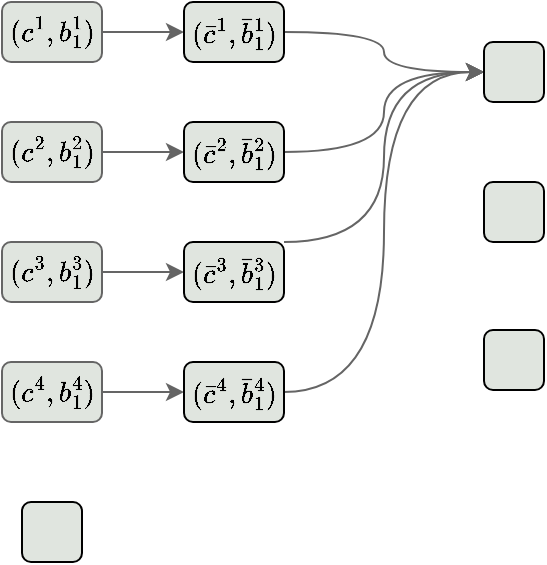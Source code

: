 <mxfile version="15.9.4" type="github">
  <diagram id="36f2195yq7t4ANF0NbtL" name="Page-1">
    <mxGraphModel dx="946" dy="645" grid="1" gridSize="10" guides="1" tooltips="1" connect="1" arrows="1" fold="1" page="1" pageScale="1" pageWidth="1169" pageHeight="827" math="1" shadow="0">
      <root>
        <mxCell id="0" />
        <mxCell id="1" parent="0" />
        <mxCell id="O5KaG1Pcih45Ifli_OOs-18" value="" style="edgeStyle=orthogonalEdgeStyle;rounded=0;orthogonalLoop=1;jettySize=auto;html=1;strokeColor=#656565;" edge="1" parent="1" source="O5KaG1Pcih45Ifli_OOs-1" target="O5KaG1Pcih45Ifli_OOs-14">
          <mxGeometry relative="1" as="geometry" />
        </mxCell>
        <mxCell id="O5KaG1Pcih45Ifli_OOs-1" value="&lt;span style=&quot;color: rgb(0 , 0 , 0)&quot;&gt;$$(c^4, b^4_1)$$&lt;/span&gt;" style="rounded=1;whiteSpace=wrap;html=1;fillColor=#E0E5DF;strokeColor=#656565;fontColor=#1D3557;" vertex="1" parent="1">
          <mxGeometry x="219" y="430" width="50" height="30" as="geometry" />
        </mxCell>
        <mxCell id="O5KaG1Pcih45Ifli_OOs-17" value="" style="edgeStyle=orthogonalEdgeStyle;rounded=0;orthogonalLoop=1;jettySize=auto;html=1;strokeColor=#656565;" edge="1" parent="1" source="O5KaG1Pcih45Ifli_OOs-2" target="O5KaG1Pcih45Ifli_OOs-13">
          <mxGeometry relative="1" as="geometry" />
        </mxCell>
        <mxCell id="O5KaG1Pcih45Ifli_OOs-2" value="&lt;span style=&quot;color: rgb(0 , 0 , 0)&quot;&gt;$$(c^3, b^3_1)$$&lt;/span&gt;" style="rounded=1;whiteSpace=wrap;html=1;fillColor=#e0e5df;strokeColor=#656565;fontColor=#1D3557;" vertex="1" parent="1">
          <mxGeometry x="219" y="370" width="50" height="30" as="geometry" />
        </mxCell>
        <mxCell id="O5KaG1Pcih45Ifli_OOs-16" value="" style="edgeStyle=orthogonalEdgeStyle;rounded=0;orthogonalLoop=1;jettySize=auto;html=1;strokeColor=#656565;" edge="1" parent="1" source="O5KaG1Pcih45Ifli_OOs-3" target="O5KaG1Pcih45Ifli_OOs-12">
          <mxGeometry relative="1" as="geometry" />
        </mxCell>
        <mxCell id="O5KaG1Pcih45Ifli_OOs-3" value="&lt;span style=&quot;color: rgb(0 , 0 , 0)&quot;&gt;$$(c^2, b^2_1)$$&lt;/span&gt;" style="rounded=1;whiteSpace=wrap;html=1;fillColor=#e0e5df;strokeColor=#656565;fontColor=#1D3557;" vertex="1" parent="1">
          <mxGeometry x="219" y="310" width="50" height="30" as="geometry" />
        </mxCell>
        <mxCell id="O5KaG1Pcih45Ifli_OOs-15" value="" style="edgeStyle=orthogonalEdgeStyle;rounded=0;orthogonalLoop=1;jettySize=auto;html=1;strokeColor=#656565;" edge="1" parent="1" source="O5KaG1Pcih45Ifli_OOs-4" target="O5KaG1Pcih45Ifli_OOs-11">
          <mxGeometry relative="1" as="geometry" />
        </mxCell>
        <mxCell id="O5KaG1Pcih45Ifli_OOs-4" value="&lt;span style=&quot;color: rgb(0 , 0 , 0)&quot;&gt;$$(c^1, b^1_1)$$&lt;/span&gt;" style="rounded=1;whiteSpace=wrap;html=1;fillColor=#e0e5df;strokeColor=#656565;fontColor=#1D3557;" vertex="1" parent="1">
          <mxGeometry x="219" y="250" width="50" height="30" as="geometry" />
        </mxCell>
        <mxCell id="O5KaG1Pcih45Ifli_OOs-23" style="edgeStyle=orthogonalEdgeStyle;orthogonalLoop=1;jettySize=auto;html=1;strokeColor=#656565;curved=1;" edge="1" parent="1" source="O5KaG1Pcih45Ifli_OOs-11" target="O5KaG1Pcih45Ifli_OOs-19">
          <mxGeometry relative="1" as="geometry" />
        </mxCell>
        <mxCell id="O5KaG1Pcih45Ifli_OOs-11" value="&lt;span style=&quot;color: rgb(0 , 0 , 0) ; font-family: &amp;#34;helvetica&amp;#34; ; font-size: 12px ; font-style: normal ; font-weight: normal ; letter-spacing: normal ; text-align: center ; text-indent: 0px ; text-transform: none ; word-spacing: 0px ; background-color: rgb(248 , 249 , 250) ; text-decoration: none ; display: inline ; float: none&quot;&gt;$$(\bar{c}^1,\bar{b}^1_1)$$&lt;/span&gt;" style="rounded=1;whiteSpace=wrap;html=1;fontSize=16;fillColor=#E0E5DF;" vertex="1" parent="1">
          <mxGeometry x="310" y="250" width="50" height="30" as="geometry" />
        </mxCell>
        <mxCell id="O5KaG1Pcih45Ifli_OOs-25" style="edgeStyle=orthogonalEdgeStyle;curved=1;orthogonalLoop=1;jettySize=auto;html=1;entryX=0;entryY=0.5;entryDx=0;entryDy=0;strokeColor=#656565;" edge="1" parent="1" source="O5KaG1Pcih45Ifli_OOs-12" target="O5KaG1Pcih45Ifli_OOs-19">
          <mxGeometry relative="1" as="geometry" />
        </mxCell>
        <mxCell id="O5KaG1Pcih45Ifli_OOs-12" value="&lt;span style=&quot;color: rgb(0 , 0 , 0) ; font-family: &amp;#34;helvetica&amp;#34; ; font-size: 12px ; font-style: normal ; font-weight: normal ; letter-spacing: normal ; text-align: center ; text-indent: 0px ; text-transform: none ; word-spacing: 0px ; background-color: rgb(248 , 249 , 250) ; text-decoration: none ; display: inline ; float: none&quot;&gt;$$(\bar{c}^2,\bar{b}^2_1)$$&lt;/span&gt;" style="rounded=1;whiteSpace=wrap;html=1;fontSize=16;fillColor=#E0E5DF;" vertex="1" parent="1">
          <mxGeometry x="310" y="310" width="50" height="30" as="geometry" />
        </mxCell>
        <mxCell id="O5KaG1Pcih45Ifli_OOs-26" style="edgeStyle=orthogonalEdgeStyle;curved=1;orthogonalLoop=1;jettySize=auto;html=1;strokeColor=#656565;" edge="1" parent="1" source="O5KaG1Pcih45Ifli_OOs-13" target="O5KaG1Pcih45Ifli_OOs-19">
          <mxGeometry relative="1" as="geometry">
            <Array as="points">
              <mxPoint x="410" y="370" />
              <mxPoint x="410" y="285" />
            </Array>
          </mxGeometry>
        </mxCell>
        <mxCell id="O5KaG1Pcih45Ifli_OOs-13" value="&lt;span style=&quot;color: rgb(0 , 0 , 0) ; font-family: &amp;#34;helvetica&amp;#34; ; font-size: 12px ; font-style: normal ; font-weight: normal ; letter-spacing: normal ; text-align: center ; text-indent: 0px ; text-transform: none ; word-spacing: 0px ; background-color: rgb(248 , 249 , 250) ; text-decoration: none ; display: inline ; float: none&quot;&gt;$$(\bar{c}^3,\bar{b}^3_1)$$&lt;/span&gt;" style="rounded=1;whiteSpace=wrap;html=1;fontSize=16;fillColor=#E0E5DF;" vertex="1" parent="1">
          <mxGeometry x="310" y="370" width="50" height="30" as="geometry" />
        </mxCell>
        <mxCell id="O5KaG1Pcih45Ifli_OOs-27" style="edgeStyle=orthogonalEdgeStyle;curved=1;orthogonalLoop=1;jettySize=auto;html=1;entryX=0;entryY=0.5;entryDx=0;entryDy=0;strokeColor=#656565;" edge="1" parent="1" source="O5KaG1Pcih45Ifli_OOs-14" target="O5KaG1Pcih45Ifli_OOs-19">
          <mxGeometry relative="1" as="geometry" />
        </mxCell>
        <mxCell id="O5KaG1Pcih45Ifli_OOs-14" value="&lt;span style=&quot;color: rgb(0 , 0 , 0) ; font-family: &amp;#34;helvetica&amp;#34; ; font-size: 12px ; font-style: normal ; font-weight: normal ; letter-spacing: normal ; text-align: center ; text-indent: 0px ; text-transform: none ; word-spacing: 0px ; background-color: rgb(248 , 249 , 250) ; text-decoration: none ; display: inline ; float: none&quot;&gt;$$(\bar{c}^4,\bar{b}^4_1)$$&lt;/span&gt;" style="rounded=1;whiteSpace=wrap;html=1;fontSize=16;fillColor=#E0E5DF;" vertex="1" parent="1">
          <mxGeometry x="310" y="430" width="50" height="30" as="geometry" />
        </mxCell>
        <mxCell id="O5KaG1Pcih45Ifli_OOs-19" value="" style="rounded=1;whiteSpace=wrap;html=1;fontSize=16;fillColor=#E0E5DF;" vertex="1" parent="1">
          <mxGeometry x="460" y="270" width="30" height="30" as="geometry" />
        </mxCell>
        <mxCell id="O5KaG1Pcih45Ifli_OOs-20" value="" style="rounded=1;whiteSpace=wrap;html=1;fontSize=16;fillColor=#E0E5DF;" vertex="1" parent="1">
          <mxGeometry x="460" y="340" width="30" height="30" as="geometry" />
        </mxCell>
        <mxCell id="O5KaG1Pcih45Ifli_OOs-21" value="" style="rounded=1;whiteSpace=wrap;html=1;fontSize=16;fillColor=#E0E5DF;" vertex="1" parent="1">
          <mxGeometry x="460" y="414" width="30" height="30" as="geometry" />
        </mxCell>
        <mxCell id="O5KaG1Pcih45Ifli_OOs-22" value="" style="rounded=1;whiteSpace=wrap;html=1;fontSize=16;fillColor=#E0E5DF;" vertex="1" parent="1">
          <mxGeometry x="229" y="500" width="30" height="30" as="geometry" />
        </mxCell>
      </root>
    </mxGraphModel>
  </diagram>
</mxfile>
